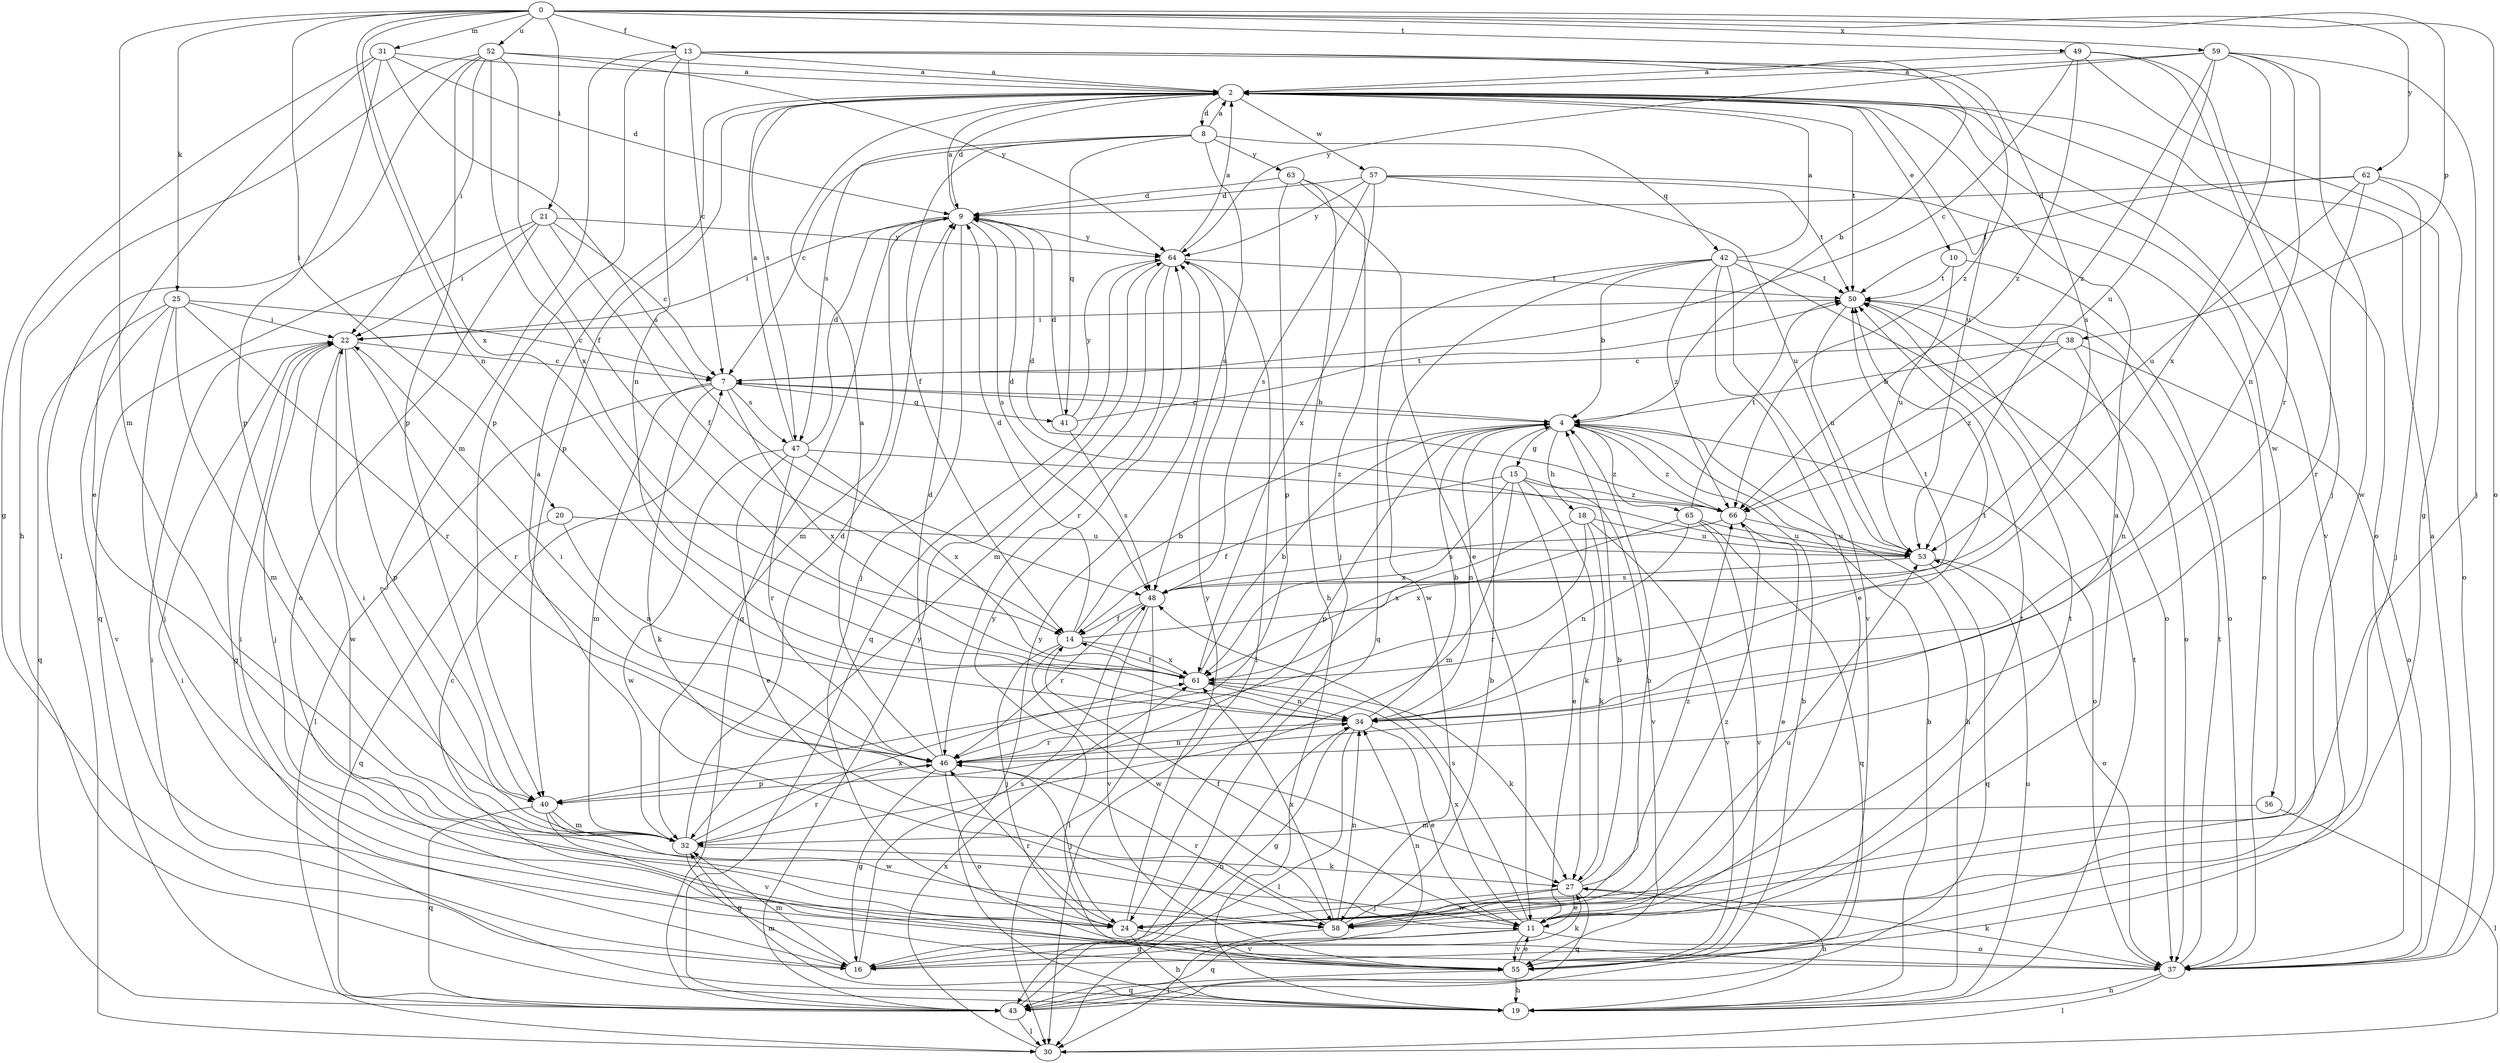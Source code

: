 strict digraph  {
0;
2;
4;
7;
8;
9;
10;
11;
13;
14;
15;
16;
18;
19;
20;
21;
22;
24;
25;
27;
30;
31;
32;
34;
37;
38;
40;
41;
42;
43;
46;
47;
48;
49;
50;
52;
53;
55;
56;
57;
58;
59;
61;
62;
63;
64;
65;
66;
0 -> 13  [label=f];
0 -> 20  [label=i];
0 -> 21  [label=i];
0 -> 25  [label=k];
0 -> 31  [label=m];
0 -> 32  [label=m];
0 -> 34  [label=n];
0 -> 37  [label=o];
0 -> 38  [label=p];
0 -> 49  [label=t];
0 -> 52  [label=u];
0 -> 59  [label=x];
0 -> 61  [label=x];
0 -> 62  [label=y];
2 -> 8  [label=d];
2 -> 9  [label=d];
2 -> 10  [label=e];
2 -> 37  [label=o];
2 -> 40  [label=p];
2 -> 47  [label=s];
2 -> 50  [label=t];
2 -> 53  [label=u];
2 -> 55  [label=v];
2 -> 56  [label=w];
2 -> 57  [label=w];
4 -> 7  [label=c];
4 -> 15  [label=g];
4 -> 18  [label=h];
4 -> 19  [label=h];
4 -> 34  [label=n];
4 -> 37  [label=o];
4 -> 40  [label=p];
4 -> 65  [label=z];
4 -> 66  [label=z];
7 -> 4  [label=b];
7 -> 27  [label=k];
7 -> 30  [label=l];
7 -> 32  [label=m];
7 -> 41  [label=q];
7 -> 47  [label=s];
7 -> 61  [label=x];
8 -> 2  [label=a];
8 -> 7  [label=c];
8 -> 14  [label=f];
8 -> 41  [label=q];
8 -> 42  [label=q];
8 -> 47  [label=s];
8 -> 48  [label=s];
8 -> 63  [label=y];
9 -> 2  [label=a];
9 -> 22  [label=i];
9 -> 24  [label=j];
9 -> 32  [label=m];
9 -> 43  [label=q];
9 -> 48  [label=s];
9 -> 64  [label=y];
10 -> 37  [label=o];
10 -> 50  [label=t];
10 -> 53  [label=u];
11 -> 2  [label=a];
11 -> 14  [label=f];
11 -> 16  [label=g];
11 -> 37  [label=o];
11 -> 43  [label=q];
11 -> 48  [label=s];
11 -> 50  [label=t];
11 -> 55  [label=v];
11 -> 61  [label=x];
13 -> 2  [label=a];
13 -> 4  [label=b];
13 -> 7  [label=c];
13 -> 32  [label=m];
13 -> 34  [label=n];
13 -> 40  [label=p];
13 -> 48  [label=s];
13 -> 66  [label=z];
14 -> 4  [label=b];
14 -> 9  [label=d];
14 -> 24  [label=j];
14 -> 50  [label=t];
14 -> 58  [label=w];
14 -> 61  [label=x];
15 -> 11  [label=e];
15 -> 14  [label=f];
15 -> 27  [label=k];
15 -> 32  [label=m];
15 -> 55  [label=v];
15 -> 61  [label=x];
15 -> 66  [label=z];
16 -> 22  [label=i];
16 -> 27  [label=k];
16 -> 32  [label=m];
16 -> 34  [label=n];
16 -> 48  [label=s];
18 -> 27  [label=k];
18 -> 46  [label=r];
18 -> 53  [label=u];
18 -> 55  [label=v];
18 -> 61  [label=x];
19 -> 4  [label=b];
19 -> 22  [label=i];
19 -> 32  [label=m];
19 -> 50  [label=t];
19 -> 53  [label=u];
19 -> 64  [label=y];
20 -> 34  [label=n];
20 -> 43  [label=q];
20 -> 53  [label=u];
21 -> 7  [label=c];
21 -> 14  [label=f];
21 -> 22  [label=i];
21 -> 37  [label=o];
21 -> 43  [label=q];
21 -> 64  [label=y];
22 -> 7  [label=c];
22 -> 16  [label=g];
22 -> 24  [label=j];
22 -> 40  [label=p];
22 -> 46  [label=r];
22 -> 58  [label=w];
24 -> 4  [label=b];
24 -> 19  [label=h];
24 -> 22  [label=i];
24 -> 46  [label=r];
24 -> 55  [label=v];
24 -> 64  [label=y];
25 -> 7  [label=c];
25 -> 22  [label=i];
25 -> 24  [label=j];
25 -> 32  [label=m];
25 -> 43  [label=q];
25 -> 46  [label=r];
25 -> 55  [label=v];
27 -> 4  [label=b];
27 -> 11  [label=e];
27 -> 19  [label=h];
27 -> 24  [label=j];
27 -> 43  [label=q];
27 -> 58  [label=w];
27 -> 66  [label=z];
30 -> 61  [label=x];
31 -> 2  [label=a];
31 -> 9  [label=d];
31 -> 11  [label=e];
31 -> 16  [label=g];
31 -> 40  [label=p];
31 -> 48  [label=s];
32 -> 2  [label=a];
32 -> 9  [label=d];
32 -> 16  [label=g];
32 -> 22  [label=i];
32 -> 27  [label=k];
32 -> 46  [label=r];
32 -> 61  [label=x];
34 -> 4  [label=b];
34 -> 11  [label=e];
34 -> 16  [label=g];
34 -> 30  [label=l];
34 -> 46  [label=r];
34 -> 50  [label=t];
37 -> 2  [label=a];
37 -> 19  [label=h];
37 -> 27  [label=k];
37 -> 30  [label=l];
37 -> 50  [label=t];
38 -> 4  [label=b];
38 -> 7  [label=c];
38 -> 34  [label=n];
38 -> 37  [label=o];
38 -> 66  [label=z];
40 -> 32  [label=m];
40 -> 43  [label=q];
40 -> 55  [label=v];
40 -> 58  [label=w];
41 -> 9  [label=d];
41 -> 48  [label=s];
41 -> 50  [label=t];
41 -> 64  [label=y];
42 -> 2  [label=a];
42 -> 4  [label=b];
42 -> 11  [label=e];
42 -> 37  [label=o];
42 -> 43  [label=q];
42 -> 50  [label=t];
42 -> 55  [label=v];
42 -> 58  [label=w];
42 -> 66  [label=z];
43 -> 30  [label=l];
43 -> 34  [label=n];
43 -> 64  [label=y];
46 -> 2  [label=a];
46 -> 9  [label=d];
46 -> 16  [label=g];
46 -> 22  [label=i];
46 -> 24  [label=j];
46 -> 34  [label=n];
46 -> 37  [label=o];
46 -> 40  [label=p];
47 -> 2  [label=a];
47 -> 9  [label=d];
47 -> 11  [label=e];
47 -> 46  [label=r];
47 -> 58  [label=w];
47 -> 61  [label=x];
47 -> 66  [label=z];
48 -> 14  [label=f];
48 -> 30  [label=l];
48 -> 46  [label=r];
48 -> 55  [label=v];
49 -> 2  [label=a];
49 -> 7  [label=c];
49 -> 16  [label=g];
49 -> 24  [label=j];
49 -> 46  [label=r];
49 -> 66  [label=z];
50 -> 22  [label=i];
50 -> 37  [label=o];
50 -> 53  [label=u];
52 -> 2  [label=a];
52 -> 14  [label=f];
52 -> 19  [label=h];
52 -> 22  [label=i];
52 -> 30  [label=l];
52 -> 40  [label=p];
52 -> 61  [label=x];
52 -> 64  [label=y];
53 -> 9  [label=d];
53 -> 37  [label=o];
53 -> 43  [label=q];
53 -> 48  [label=s];
55 -> 4  [label=b];
55 -> 7  [label=c];
55 -> 11  [label=e];
55 -> 19  [label=h];
55 -> 43  [label=q];
55 -> 64  [label=y];
56 -> 30  [label=l];
56 -> 32  [label=m];
57 -> 9  [label=d];
57 -> 37  [label=o];
57 -> 48  [label=s];
57 -> 50  [label=t];
57 -> 53  [label=u];
57 -> 61  [label=x];
57 -> 64  [label=y];
58 -> 4  [label=b];
58 -> 30  [label=l];
58 -> 34  [label=n];
58 -> 46  [label=r];
58 -> 50  [label=t];
58 -> 53  [label=u];
58 -> 61  [label=x];
58 -> 66  [label=z];
59 -> 2  [label=a];
59 -> 24  [label=j];
59 -> 34  [label=n];
59 -> 53  [label=u];
59 -> 58  [label=w];
59 -> 61  [label=x];
59 -> 64  [label=y];
59 -> 66  [label=z];
61 -> 4  [label=b];
61 -> 14  [label=f];
61 -> 27  [label=k];
61 -> 34  [label=n];
62 -> 9  [label=d];
62 -> 24  [label=j];
62 -> 37  [label=o];
62 -> 46  [label=r];
62 -> 50  [label=t];
62 -> 53  [label=u];
63 -> 9  [label=d];
63 -> 11  [label=e];
63 -> 19  [label=h];
63 -> 24  [label=j];
63 -> 40  [label=p];
64 -> 2  [label=a];
64 -> 30  [label=l];
64 -> 32  [label=m];
64 -> 43  [label=q];
64 -> 46  [label=r];
64 -> 50  [label=t];
65 -> 34  [label=n];
65 -> 43  [label=q];
65 -> 50  [label=t];
65 -> 53  [label=u];
65 -> 55  [label=v];
65 -> 61  [label=x];
66 -> 9  [label=d];
66 -> 11  [label=e];
66 -> 48  [label=s];
66 -> 53  [label=u];
}
